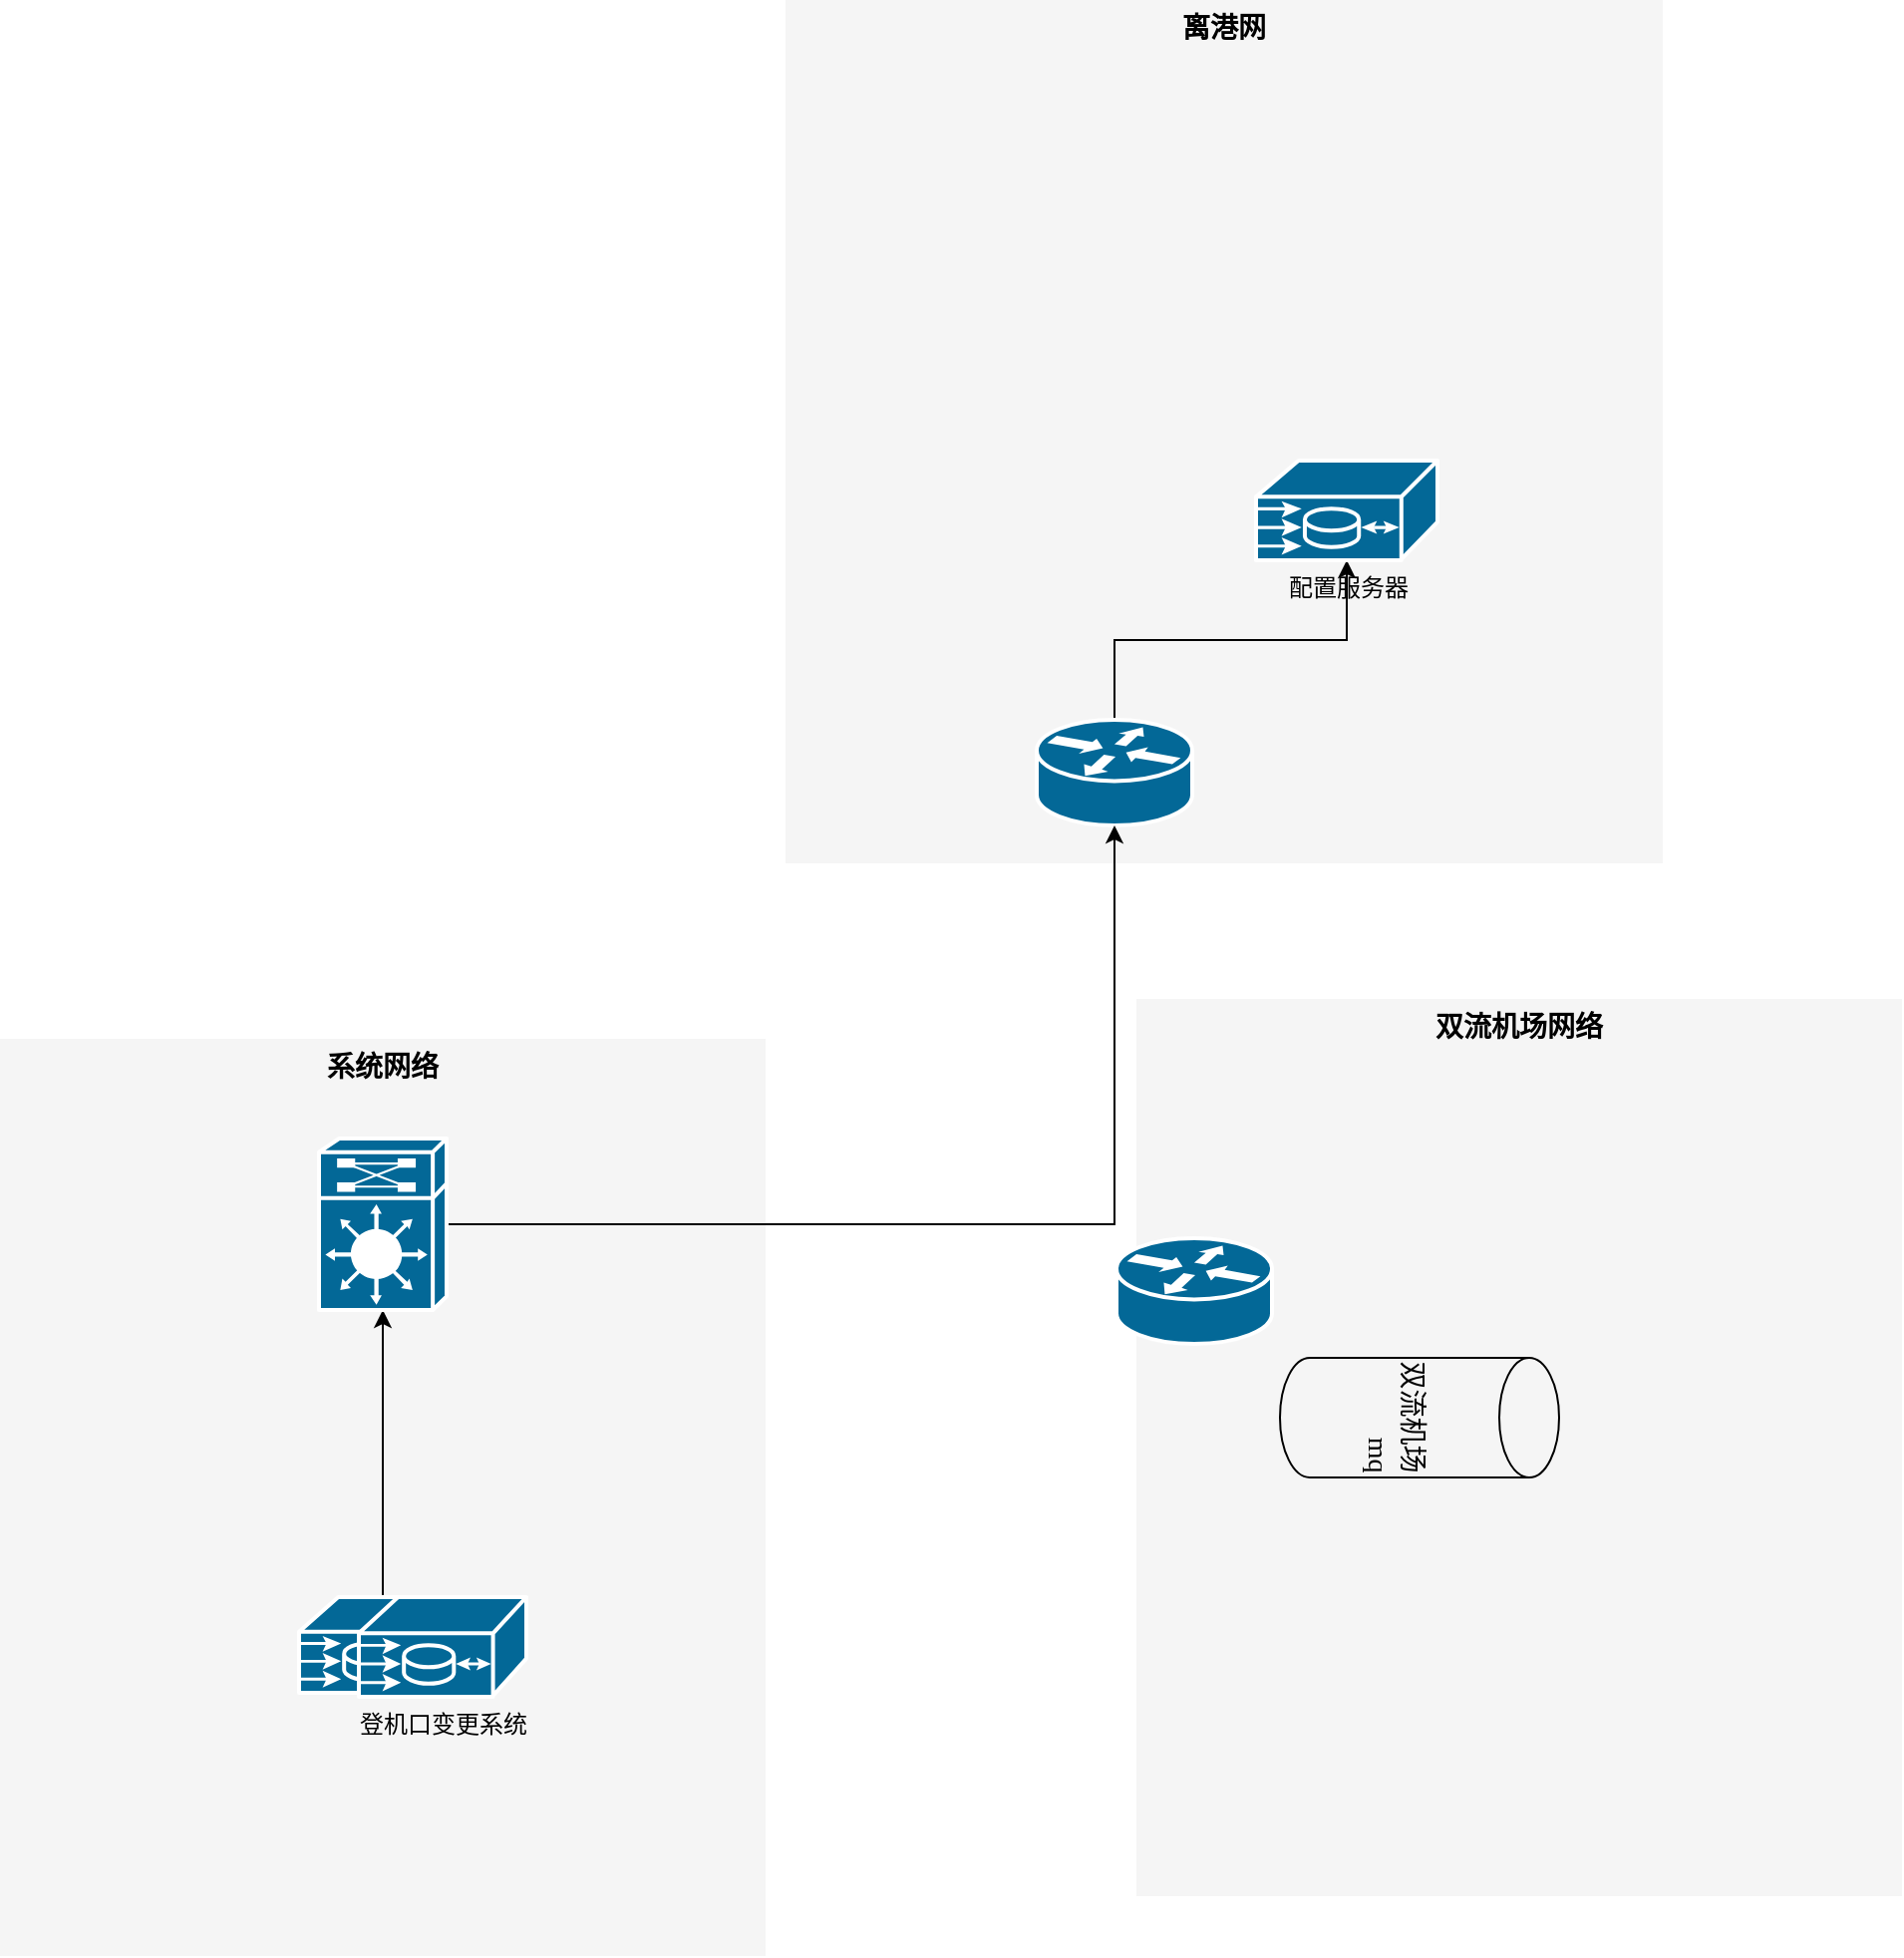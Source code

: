 <mxfile version="21.6.3" type="github">
  <diagram name="Page-1" id="c37626ed-c26b-45fb-9056-f9ebc6bb27b6">
    <mxGraphModel dx="2431" dy="1034" grid="1" gridSize="10" guides="1" tooltips="1" connect="1" arrows="1" fold="1" page="1" pageScale="1" pageWidth="1100" pageHeight="850" background="none" math="0" shadow="0">
      <root>
        <mxCell id="0" />
        <mxCell id="1" parent="0" />
        <mxCell id="1c7a67bf8fd3230f-83" value="离港网" style="whiteSpace=wrap;html=1;rounded=0;shadow=0;comic=0;strokeWidth=1;fontFamily=Verdana;fontSize=14;fillColor=#f5f5f5;strokeColor=none;verticalAlign=top;fontStyle=1" parent="1" vertex="1">
          <mxGeometry x="1124" y="209" width="440" height="433" as="geometry" />
        </mxCell>
        <mxCell id="1c7a67bf8fd3230f-80" value="系统网络" style="whiteSpace=wrap;html=1;rounded=0;shadow=0;comic=0;strokeWidth=1;fontFamily=Verdana;fontSize=14;fillColor=#f5f5f5;strokeColor=none;fontStyle=1;verticalAlign=top;" parent="1" vertex="1">
          <mxGeometry x="730" y="730" width="384" height="460" as="geometry" />
        </mxCell>
        <mxCell id="zlurTyIRt9bVNA8tWvXI-10" style="edgeStyle=orthogonalEdgeStyle;rounded=0;orthogonalLoop=1;jettySize=auto;html=1;exitX=0.5;exitY=0;exitDx=0;exitDy=0;exitPerimeter=0;fontFamily=Verdana;fontSize=14;fontColor=default;entryX=0.5;entryY=1;entryDx=0;entryDy=0;entryPerimeter=0;" edge="1" parent="1" source="1c7a67bf8fd3230f-9" target="zlurTyIRt9bVNA8tWvXI-6">
          <mxGeometry relative="1" as="geometry">
            <mxPoint x="1289" y="623" as="targetPoint" />
            <Array as="points">
              <mxPoint x="922" y="960" />
              <mxPoint x="922" y="960" />
            </Array>
          </mxGeometry>
        </mxCell>
        <mxCell id="1c7a67bf8fd3230f-9" value="" style="shape=mxgraph.cisco.misc.me1100;html=1;dashed=0;fillColor=#036897;strokeColor=#ffffff;strokeWidth=2;verticalLabelPosition=bottom;verticalAlign=top;rounded=0;shadow=0;comic=0;fontFamily=Verdana;fontSize=12;" parent="1" vertex="1">
          <mxGeometry x="880" y="1010" width="84" height="48" as="geometry" />
        </mxCell>
        <mxCell id="zlurTyIRt9bVNA8tWvXI-9" style="edgeStyle=orthogonalEdgeStyle;rounded=0;orthogonalLoop=1;jettySize=auto;html=1;exitX=0.5;exitY=0;exitDx=0;exitDy=0;exitPerimeter=0;entryX=0.5;entryY=1;entryDx=0;entryDy=0;entryPerimeter=0;fontFamily=Verdana;fontSize=14;fontColor=default;" edge="1" parent="1" source="1c7a67bf8fd3230f-47" target="zlurTyIRt9bVNA8tWvXI-1">
          <mxGeometry relative="1" as="geometry" />
        </mxCell>
        <mxCell id="1c7a67bf8fd3230f-47" value="" style="shape=mxgraph.cisco.routers.router;html=1;dashed=0;fillColor=#036897;strokeColor=#ffffff;strokeWidth=2;verticalLabelPosition=bottom;verticalAlign=top;rounded=0;shadow=0;comic=0;fontFamily=Verdana;fontSize=12;" parent="1" vertex="1">
          <mxGeometry x="1250" y="570" width="78" height="53" as="geometry" />
        </mxCell>
        <mxCell id="zlurTyIRt9bVNA8tWvXI-1" value="配置服务器" style="shape=mxgraph.cisco.misc.me1100;html=1;dashed=0;fillColor=#036897;strokeColor=#ffffff;strokeWidth=2;verticalLabelPosition=bottom;verticalAlign=top;rounded=0;shadow=0;comic=0;fontFamily=Verdana;fontSize=12;" vertex="1" parent="1">
          <mxGeometry x="1360" y="440" width="91" height="50" as="geometry" />
        </mxCell>
        <mxCell id="zlurTyIRt9bVNA8tWvXI-5" value="登机口变更系统&lt;br&gt;" style="shape=mxgraph.cisco.misc.me1100;html=1;dashed=0;fillColor=#036897;strokeColor=#ffffff;strokeWidth=2;verticalLabelPosition=bottom;verticalAlign=top;rounded=0;shadow=0;comic=0;fontFamily=Verdana;fontSize=12;" vertex="1" parent="1">
          <mxGeometry x="910" y="1010" width="84" height="50" as="geometry" />
        </mxCell>
        <mxCell id="zlurTyIRt9bVNA8tWvXI-12" style="edgeStyle=orthogonalEdgeStyle;rounded=0;orthogonalLoop=1;jettySize=auto;html=1;entryX=0.5;entryY=1;entryDx=0;entryDy=0;entryPerimeter=0;fontFamily=Verdana;fontSize=14;fontColor=default;exitX=1;exitY=0.5;exitDx=0;exitDy=0;exitPerimeter=0;" edge="1" parent="1" source="zlurTyIRt9bVNA8tWvXI-6" target="1c7a67bf8fd3230f-47">
          <mxGeometry relative="1" as="geometry">
            <mxPoint x="922" y="780" as="sourcePoint" />
          </mxGeometry>
        </mxCell>
        <mxCell id="zlurTyIRt9bVNA8tWvXI-6" value="" style="shape=mxgraph.cisco.misc.route_switch_processor;html=1;dashed=0;fillColor=#036897;strokeColor=#ffffff;strokeWidth=2;verticalLabelPosition=bottom;verticalAlign=top;rounded=0;shadow=0;comic=0;fontFamily=Verdana;fontSize=12;" vertex="1" parent="1">
          <mxGeometry x="890" y="780" width="64" height="86" as="geometry" />
        </mxCell>
        <mxCell id="zlurTyIRt9bVNA8tWvXI-14" value="双流机场网络" style="whiteSpace=wrap;html=1;rounded=0;shadow=0;comic=0;strokeWidth=1;fontFamily=Verdana;fontSize=14;fillColor=#f5f5f5;strokeColor=none;fontStyle=1;verticalAlign=top;" vertex="1" parent="1">
          <mxGeometry x="1300" y="710" width="384" height="450" as="geometry" />
        </mxCell>
        <mxCell id="zlurTyIRt9bVNA8tWvXI-15" value="双流机场mq" style="shape=cylinder3;whiteSpace=wrap;html=1;boundedLbl=1;backgroundOutline=1;size=15;rounded=0;shadow=0;comic=0;strokeWidth=1;fontFamily=Verdana;fontSize=14;fontColor=default;fillColor=#f5f5f5;rotation=90;align=right;" vertex="1" parent="1">
          <mxGeometry x="1412" y="850" width="60" height="140" as="geometry" />
        </mxCell>
        <mxCell id="zlurTyIRt9bVNA8tWvXI-16" value="" style="shape=mxgraph.cisco.routers.router;html=1;dashed=0;fillColor=#036897;strokeColor=#ffffff;strokeWidth=2;verticalLabelPosition=bottom;verticalAlign=top;rounded=0;shadow=0;comic=0;fontFamily=Verdana;fontSize=12;" vertex="1" parent="1">
          <mxGeometry x="1290" y="830" width="78" height="53" as="geometry" />
        </mxCell>
      </root>
    </mxGraphModel>
  </diagram>
</mxfile>
